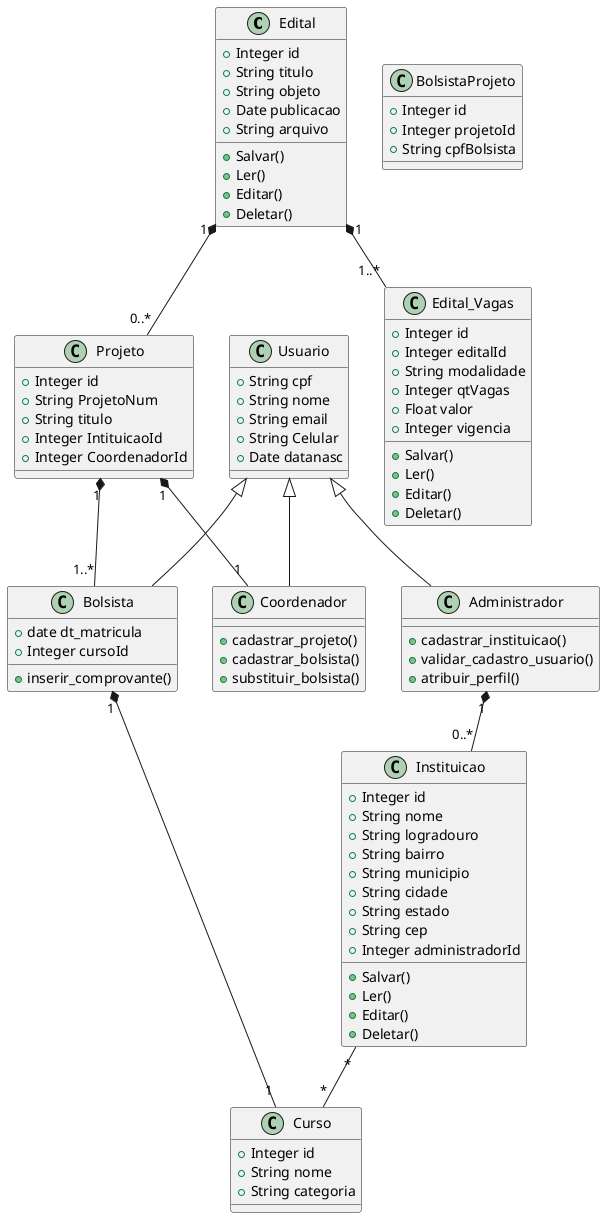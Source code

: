 @startuml DiagramaClasses

Class Edital {
    +Integer id
    +String titulo
    +String objeto
    +Date publicacao
    +String arquivo
    +Salvar()
    +Ler()
    +Editar()
    +Deletar()
}

Class Edital_Vagas {
    +Integer id
    +Integer editalId
    +String modalidade
    +Integer qtVagas
    +Float valor
    +Integer vigencia
    +Salvar()
    +Ler()
    +Editar()
    +Deletar()
}

Class Instituicao {
    +Integer id
    +String nome
    +String logradouro
    +String bairro
    +String municipio
    +String cidade
    +String estado
    +String cep
    +Integer administradorId
    +Salvar()
    +Ler()
    +Editar()
    +Deletar()
}

Class Usuario {
    +String cpf
    +String nome
    +String email
    +String Celular
    +Date datanasc
}

Class Administrador {
    +cadastrar_instituicao()
    +validar_cadastro_usuario()
    +atribuir_perfil()
}

Class Coordenador {
    +cadastrar_projeto()
    +cadastrar_bolsista()
    +substituir_bolsista()
}

Class Projeto {
    +Integer id
    +String ProjetoNum
    +String titulo
    +Integer IntituicaoId
    +Integer CoordenadorId
}

Class BolsistaProjeto {
    +Integer id
    +Integer projetoId
    +String cpfBolsista
}

Class Bolsista {
    +date dt_matricula
    +Integer cursoId

    +inserir_comprovante()

}

Class Curso {
    +Integer id
    +String nome
    +String categoria

}

Usuario <|-- Administrador
Usuario <|-- Coordenador
Usuario <|-- Bolsista

Edital "1" *-- "1..*" Edital_Vagas
Edital "1" *-- "0..*" Projeto
Projeto "1" *-- "1" Coordenador
Projeto "1" *-- "1..*" Bolsista
Administrador "1" *-- "0..*" Instituicao
Instituicao "*" -- "*" Curso
Bolsista "1" *-- "1" Curso

@enduml





